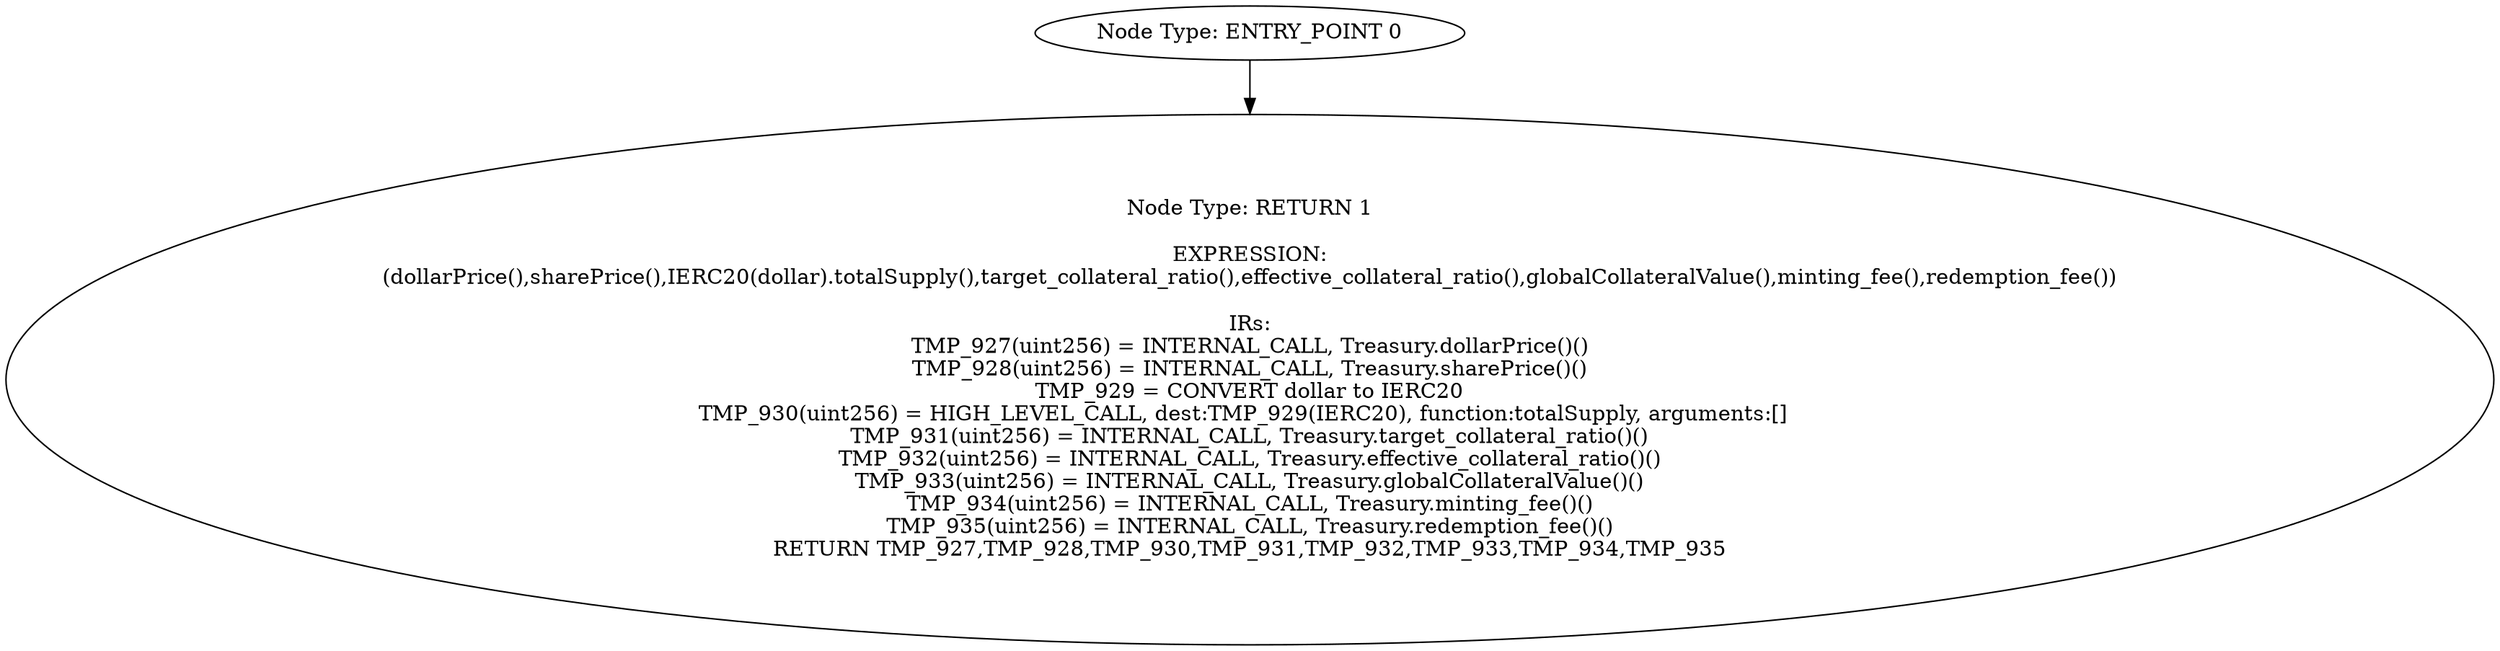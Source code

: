 digraph{
0[label="Node Type: ENTRY_POINT 0
"];
0->1;
1[label="Node Type: RETURN 1

EXPRESSION:
(dollarPrice(),sharePrice(),IERC20(dollar).totalSupply(),target_collateral_ratio(),effective_collateral_ratio(),globalCollateralValue(),minting_fee(),redemption_fee())

IRs:
TMP_927(uint256) = INTERNAL_CALL, Treasury.dollarPrice()()
TMP_928(uint256) = INTERNAL_CALL, Treasury.sharePrice()()
TMP_929 = CONVERT dollar to IERC20
TMP_930(uint256) = HIGH_LEVEL_CALL, dest:TMP_929(IERC20), function:totalSupply, arguments:[]  
TMP_931(uint256) = INTERNAL_CALL, Treasury.target_collateral_ratio()()
TMP_932(uint256) = INTERNAL_CALL, Treasury.effective_collateral_ratio()()
TMP_933(uint256) = INTERNAL_CALL, Treasury.globalCollateralValue()()
TMP_934(uint256) = INTERNAL_CALL, Treasury.minting_fee()()
TMP_935(uint256) = INTERNAL_CALL, Treasury.redemption_fee()()
RETURN TMP_927,TMP_928,TMP_930,TMP_931,TMP_932,TMP_933,TMP_934,TMP_935"];
}
